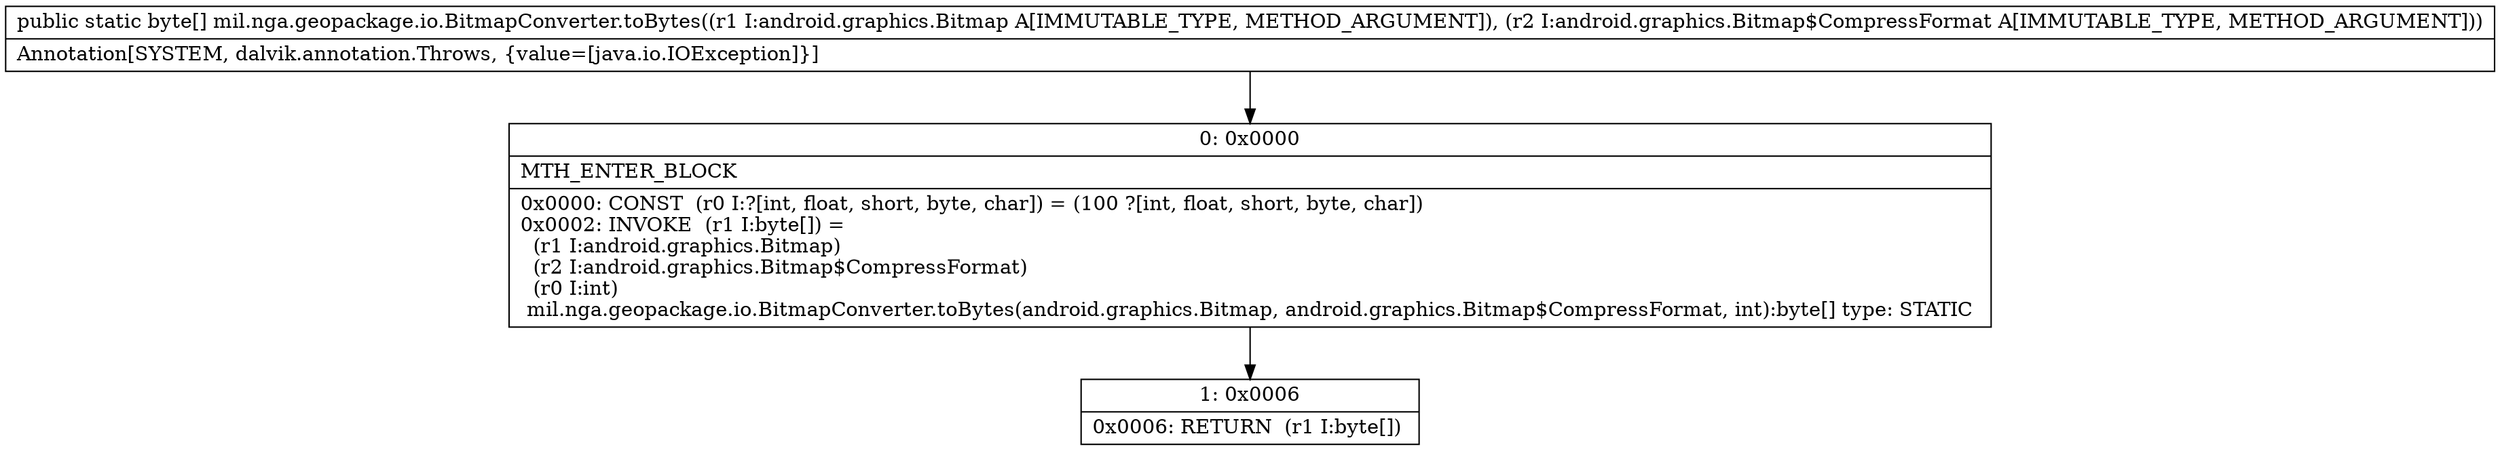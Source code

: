 digraph "CFG formil.nga.geopackage.io.BitmapConverter.toBytes(Landroid\/graphics\/Bitmap;Landroid\/graphics\/Bitmap$CompressFormat;)[B" {
Node_0 [shape=record,label="{0\:\ 0x0000|MTH_ENTER_BLOCK\l|0x0000: CONST  (r0 I:?[int, float, short, byte, char]) = (100 ?[int, float, short, byte, char]) \l0x0002: INVOKE  (r1 I:byte[]) = \l  (r1 I:android.graphics.Bitmap)\l  (r2 I:android.graphics.Bitmap$CompressFormat)\l  (r0 I:int)\l mil.nga.geopackage.io.BitmapConverter.toBytes(android.graphics.Bitmap, android.graphics.Bitmap$CompressFormat, int):byte[] type: STATIC \l}"];
Node_1 [shape=record,label="{1\:\ 0x0006|0x0006: RETURN  (r1 I:byte[]) \l}"];
MethodNode[shape=record,label="{public static byte[] mil.nga.geopackage.io.BitmapConverter.toBytes((r1 I:android.graphics.Bitmap A[IMMUTABLE_TYPE, METHOD_ARGUMENT]), (r2 I:android.graphics.Bitmap$CompressFormat A[IMMUTABLE_TYPE, METHOD_ARGUMENT]))  | Annotation[SYSTEM, dalvik.annotation.Throws, \{value=[java.io.IOException]\}]\l}"];
MethodNode -> Node_0;
Node_0 -> Node_1;
}

